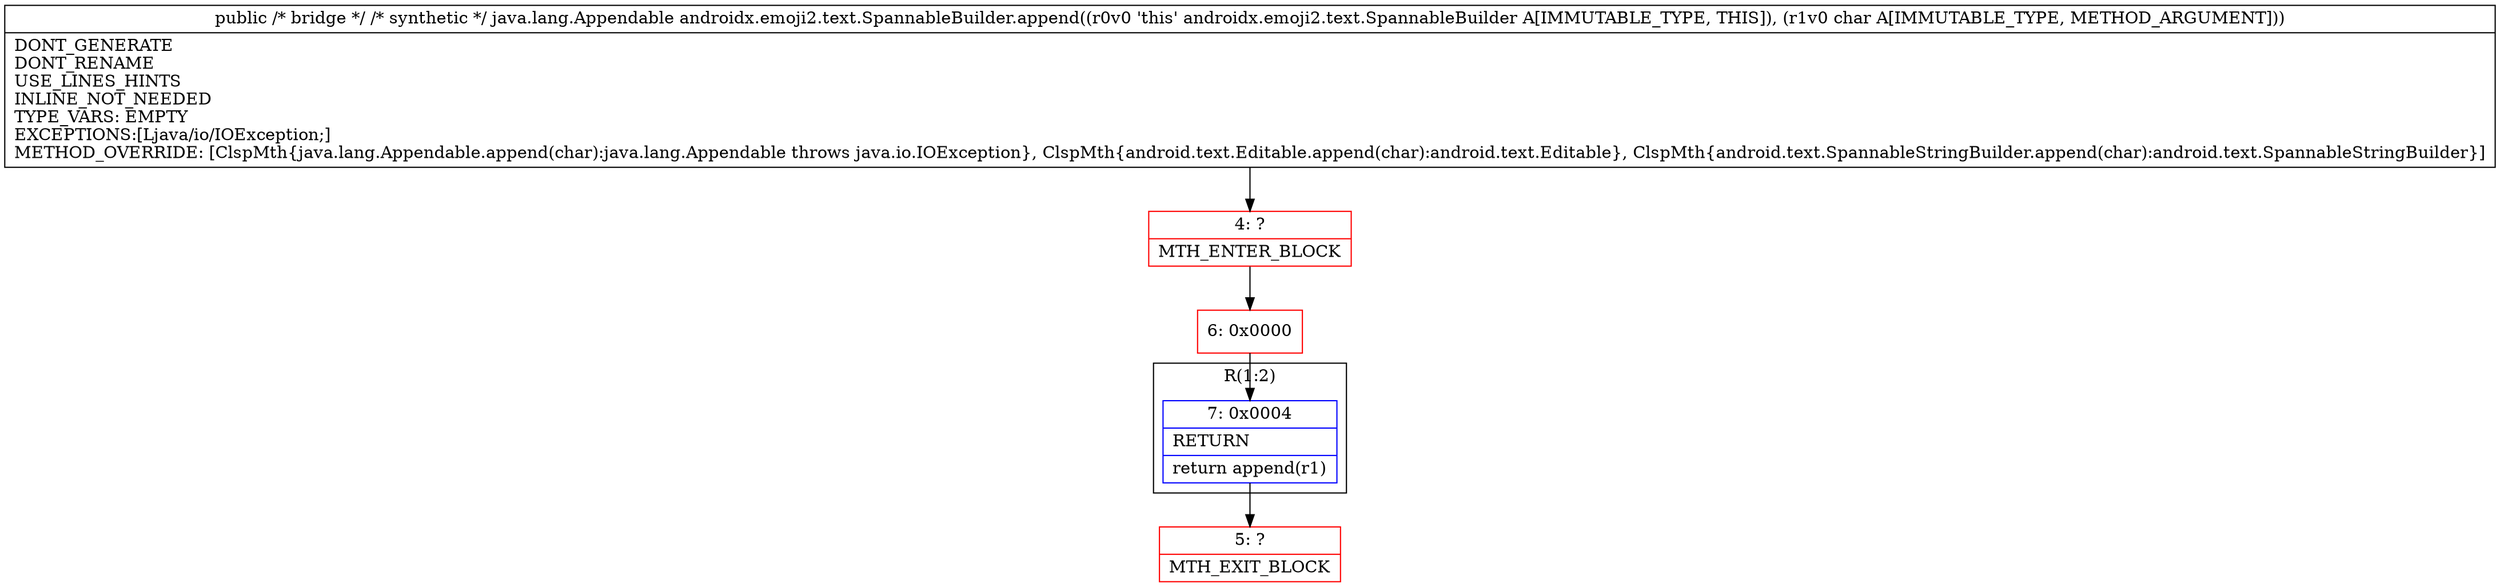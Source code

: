 digraph "CFG forandroidx.emoji2.text.SpannableBuilder.append(C)Ljava\/lang\/Appendable;" {
subgraph cluster_Region_1522933408 {
label = "R(1:2)";
node [shape=record,color=blue];
Node_7 [shape=record,label="{7\:\ 0x0004|RETURN\l|return append(r1)\l}"];
}
Node_4 [shape=record,color=red,label="{4\:\ ?|MTH_ENTER_BLOCK\l}"];
Node_6 [shape=record,color=red,label="{6\:\ 0x0000}"];
Node_5 [shape=record,color=red,label="{5\:\ ?|MTH_EXIT_BLOCK\l}"];
MethodNode[shape=record,label="{public \/* bridge *\/ \/* synthetic *\/ java.lang.Appendable androidx.emoji2.text.SpannableBuilder.append((r0v0 'this' androidx.emoji2.text.SpannableBuilder A[IMMUTABLE_TYPE, THIS]), (r1v0 char A[IMMUTABLE_TYPE, METHOD_ARGUMENT]))  | DONT_GENERATE\lDONT_RENAME\lUSE_LINES_HINTS\lINLINE_NOT_NEEDED\lTYPE_VARS: EMPTY\lEXCEPTIONS:[Ljava\/io\/IOException;]\lMETHOD_OVERRIDE: [ClspMth\{java.lang.Appendable.append(char):java.lang.Appendable throws java.io.IOException\}, ClspMth\{android.text.Editable.append(char):android.text.Editable\}, ClspMth\{android.text.SpannableStringBuilder.append(char):android.text.SpannableStringBuilder\}]\l}"];
MethodNode -> Node_4;Node_7 -> Node_5;
Node_4 -> Node_6;
Node_6 -> Node_7;
}

